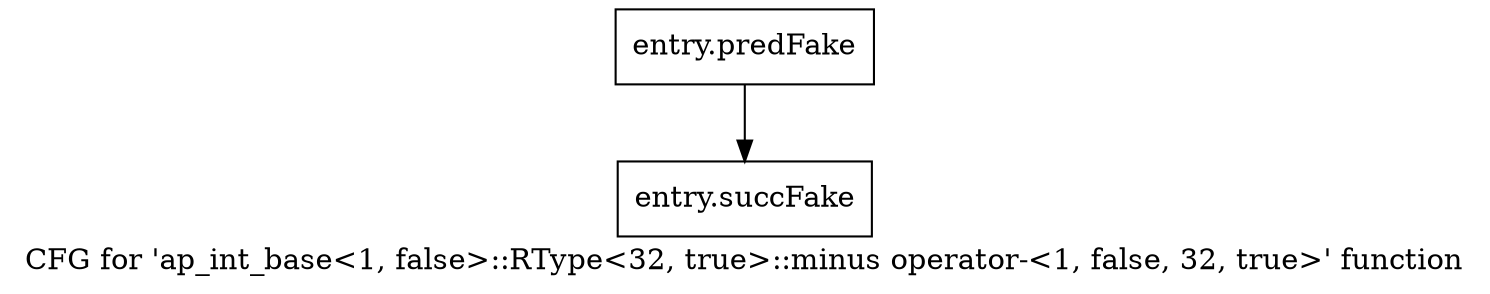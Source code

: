 digraph "CFG for 'ap_int_base\<1, false\>::RType\<32, true\>::minus operator-\<1, false, 32, true\>' function" {
	label="CFG for 'ap_int_base\<1, false\>::RType\<32, true\>::minus operator-\<1, false, 32, true\>' function";

	Node0x582f2c0 [shape=record,filename="",linenumber="",label="{entry.predFake}"];
	Node0x582f2c0 -> Node0x5ac5c30[ callList="" memoryops="" filename="/home/omerfaruk/tools/Xilinx/Vitis_HLS/2023.2/include/etc/ap_int_base.h" execusionnum="0"];
	Node0x5ac5c30 [shape=record,filename="/home/omerfaruk/tools/Xilinx/Vitis_HLS/2023.2/include/etc/ap_int_base.h",linenumber="1492",label="{entry.succFake}"];
}
